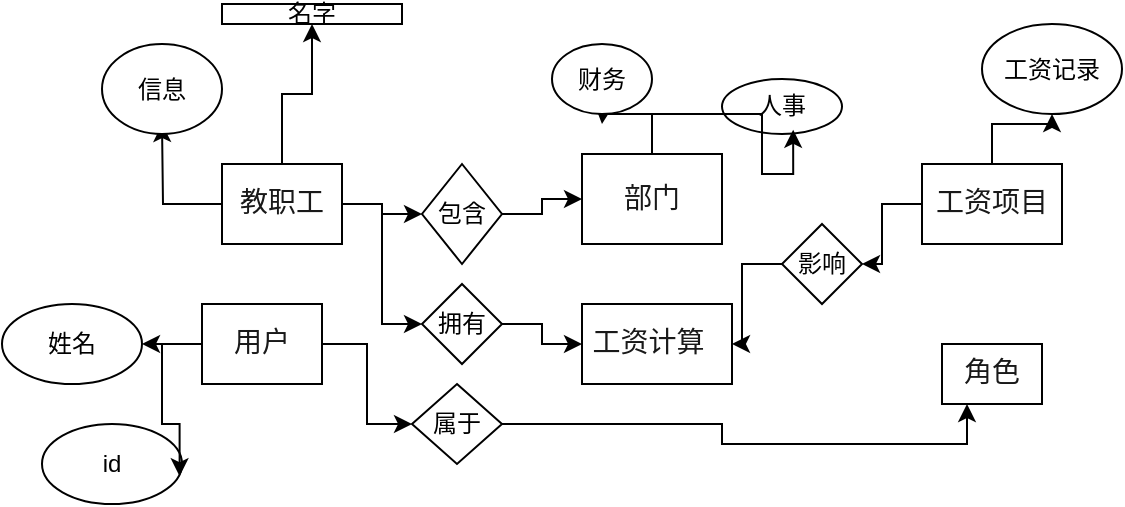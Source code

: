 <mxfile version="27.1.4">
  <diagram id="R2lEEEUBdFMjLlhIrx00" name="Page-1">
    <mxGraphModel dx="719" dy="396" grid="1" gridSize="10" guides="1" tooltips="1" connect="1" arrows="1" fold="1" page="1" pageScale="1" pageWidth="850" pageHeight="1100" math="0" shadow="0" extFonts="Permanent Marker^https://fonts.googleapis.com/css?family=Permanent+Marker">
      <root>
        <mxCell id="0" />
        <mxCell id="1" parent="0" />
        <mxCell id="dhc-y-vey4Fz4uS127Tm-8" value="" style="edgeStyle=orthogonalEdgeStyle;rounded=0;orthogonalLoop=1;jettySize=auto;html=1;" edge="1" parent="1" source="dhc-y-vey4Fz4uS127Tm-1" target="dhc-y-vey4Fz4uS127Tm-7">
          <mxGeometry relative="1" as="geometry" />
        </mxCell>
        <mxCell id="dhc-y-vey4Fz4uS127Tm-11" style="edgeStyle=orthogonalEdgeStyle;rounded=0;orthogonalLoop=1;jettySize=auto;html=1;entryX=0;entryY=0.5;entryDx=0;entryDy=0;" edge="1" parent="1" source="dhc-y-vey4Fz4uS127Tm-1" target="dhc-y-vey4Fz4uS127Tm-10">
          <mxGeometry relative="1" as="geometry" />
        </mxCell>
        <mxCell id="dhc-y-vey4Fz4uS127Tm-20" value="" style="edgeStyle=orthogonalEdgeStyle;rounded=0;orthogonalLoop=1;jettySize=auto;html=1;" edge="1" parent="1" source="dhc-y-vey4Fz4uS127Tm-1" target="dhc-y-vey4Fz4uS127Tm-19">
          <mxGeometry relative="1" as="geometry" />
        </mxCell>
        <mxCell id="dhc-y-vey4Fz4uS127Tm-21" style="edgeStyle=orthogonalEdgeStyle;rounded=0;orthogonalLoop=1;jettySize=auto;html=1;" edge="1" parent="1" source="dhc-y-vey4Fz4uS127Tm-1">
          <mxGeometry relative="1" as="geometry">
            <mxPoint x="230" y="140" as="targetPoint" />
          </mxGeometry>
        </mxCell>
        <mxCell id="dhc-y-vey4Fz4uS127Tm-1" value="&lt;span style=&quot;color: rgba(0, 0, 0, 0.9); font-family: ui-monospace, SFMono-Regular, &amp;quot;SF Mono&amp;quot;, Menlo, Consolas, &amp;quot;Liberation Mono&amp;quot;, monospace; font-size: 14px; text-align: start; white-space: pre; background-color: rgb(255, 255, 255);&quot;&gt;教职工&lt;/span&gt;" style="rounded=0;whiteSpace=wrap;html=1;" vertex="1" parent="1">
          <mxGeometry x="260" y="160" width="60" height="40" as="geometry" />
        </mxCell>
        <mxCell id="dhc-y-vey4Fz4uS127Tm-27" style="edgeStyle=orthogonalEdgeStyle;rounded=0;orthogonalLoop=1;jettySize=auto;html=1;" edge="1" parent="1" source="dhc-y-vey4Fz4uS127Tm-2">
          <mxGeometry relative="1" as="geometry">
            <mxPoint x="450" y="140" as="targetPoint" />
          </mxGeometry>
        </mxCell>
        <mxCell id="dhc-y-vey4Fz4uS127Tm-2" value="&lt;span style=&quot;color: rgba(0, 0, 0, 0.9); font-family: ui-monospace, SFMono-Regular, &amp;quot;SF Mono&amp;quot;, Menlo, Consolas, &amp;quot;Liberation Mono&amp;quot;, monospace; font-size: 14px; text-align: start; white-space: pre; background-color: rgb(255, 255, 255);&quot;&gt;部门&lt;/span&gt;" style="rounded=0;whiteSpace=wrap;html=1;" vertex="1" parent="1">
          <mxGeometry x="440" y="155" width="70" height="45" as="geometry" />
        </mxCell>
        <mxCell id="dhc-y-vey4Fz4uS127Tm-14" style="edgeStyle=orthogonalEdgeStyle;rounded=0;orthogonalLoop=1;jettySize=auto;html=1;entryX=0;entryY=0.5;entryDx=0;entryDy=0;" edge="1" parent="1" source="dhc-y-vey4Fz4uS127Tm-3" target="dhc-y-vey4Fz4uS127Tm-13">
          <mxGeometry relative="1" as="geometry" />
        </mxCell>
        <mxCell id="dhc-y-vey4Fz4uS127Tm-29" style="edgeStyle=orthogonalEdgeStyle;rounded=0;orthogonalLoop=1;jettySize=auto;html=1;entryX=1;entryY=0.5;entryDx=0;entryDy=0;" edge="1" parent="1" source="dhc-y-vey4Fz4uS127Tm-3" target="dhc-y-vey4Fz4uS127Tm-23">
          <mxGeometry relative="1" as="geometry" />
        </mxCell>
        <mxCell id="dhc-y-vey4Fz4uS127Tm-3" value="&lt;span style=&quot;color: rgba(0, 0, 0, 0.9); font-family: ui-monospace, SFMono-Regular, &amp;quot;SF Mono&amp;quot;, Menlo, Consolas, &amp;quot;Liberation Mono&amp;quot;, monospace; font-size: 14px; text-align: start; white-space: pre; background-color: rgb(255, 255, 255);&quot;&gt;用户&lt;/span&gt;" style="rounded=0;whiteSpace=wrap;html=1;" vertex="1" parent="1">
          <mxGeometry x="250" y="230" width="60" height="40" as="geometry" />
        </mxCell>
        <mxCell id="dhc-y-vey4Fz4uS127Tm-17" style="edgeStyle=orthogonalEdgeStyle;rounded=0;orthogonalLoop=1;jettySize=auto;html=1;entryX=1;entryY=0.5;entryDx=0;entryDy=0;" edge="1" parent="1" source="dhc-y-vey4Fz4uS127Tm-4" target="dhc-y-vey4Fz4uS127Tm-16">
          <mxGeometry relative="1" as="geometry" />
        </mxCell>
        <mxCell id="dhc-y-vey4Fz4uS127Tm-32" style="edgeStyle=orthogonalEdgeStyle;rounded=0;orthogonalLoop=1;jettySize=auto;html=1;entryX=0.5;entryY=1;entryDx=0;entryDy=0;" edge="1" parent="1" source="dhc-y-vey4Fz4uS127Tm-4" target="dhc-y-vey4Fz4uS127Tm-31">
          <mxGeometry relative="1" as="geometry" />
        </mxCell>
        <mxCell id="dhc-y-vey4Fz4uS127Tm-4" value="&lt;span style=&quot;color: rgba(0, 0, 0, 0.9); font-family: ui-monospace, SFMono-Regular, &amp;quot;SF Mono&amp;quot;, Menlo, Consolas, &amp;quot;Liberation Mono&amp;quot;, monospace; font-size: 14px; text-align: start; white-space: pre; background-color: rgb(255, 255, 255);&quot;&gt;工资项目&lt;/span&gt;" style="rounded=0;whiteSpace=wrap;html=1;" vertex="1" parent="1">
          <mxGeometry x="610" y="160" width="70" height="40" as="geometry" />
        </mxCell>
        <mxCell id="dhc-y-vey4Fz4uS127Tm-5" value="&lt;span style=&quot;color: rgba(0, 0, 0, 0.9); font-family: ui-monospace, SFMono-Regular, &amp;quot;SF Mono&amp;quot;, Menlo, Consolas, &amp;quot;Liberation Mono&amp;quot;, monospace; font-size: 14px; text-align: start; white-space: pre; background-color: rgb(255, 255, 255);&quot;&gt;工资计算 &lt;/span&gt;" style="rounded=0;whiteSpace=wrap;html=1;" vertex="1" parent="1">
          <mxGeometry x="440" y="230" width="75" height="40" as="geometry" />
        </mxCell>
        <mxCell id="dhc-y-vey4Fz4uS127Tm-6" value="&lt;span style=&quot;color: rgba(0, 0, 0, 0.9); font-family: ui-monospace, SFMono-Regular, &amp;quot;SF Mono&amp;quot;, Menlo, Consolas, &amp;quot;Liberation Mono&amp;quot;, monospace; font-size: 14px; text-align: start; white-space: pre; background-color: rgb(255, 255, 255);&quot;&gt;角色&lt;/span&gt;" style="rounded=0;whiteSpace=wrap;html=1;" vertex="1" parent="1">
          <mxGeometry x="620" y="250" width="50" height="30" as="geometry" />
        </mxCell>
        <mxCell id="dhc-y-vey4Fz4uS127Tm-9" value="" style="edgeStyle=orthogonalEdgeStyle;rounded=0;orthogonalLoop=1;jettySize=auto;html=1;" edge="1" parent="1" source="dhc-y-vey4Fz4uS127Tm-7" target="dhc-y-vey4Fz4uS127Tm-2">
          <mxGeometry relative="1" as="geometry" />
        </mxCell>
        <mxCell id="dhc-y-vey4Fz4uS127Tm-7" value="包含" style="rhombus;whiteSpace=wrap;html=1;" vertex="1" parent="1">
          <mxGeometry x="360" y="160" width="40" height="50" as="geometry" />
        </mxCell>
        <mxCell id="dhc-y-vey4Fz4uS127Tm-12" style="edgeStyle=orthogonalEdgeStyle;rounded=0;orthogonalLoop=1;jettySize=auto;html=1;" edge="1" parent="1" source="dhc-y-vey4Fz4uS127Tm-10" target="dhc-y-vey4Fz4uS127Tm-5">
          <mxGeometry relative="1" as="geometry" />
        </mxCell>
        <mxCell id="dhc-y-vey4Fz4uS127Tm-10" value="拥有" style="rhombus;whiteSpace=wrap;html=1;" vertex="1" parent="1">
          <mxGeometry x="360" y="220" width="40" height="40" as="geometry" />
        </mxCell>
        <mxCell id="dhc-y-vey4Fz4uS127Tm-15" style="edgeStyle=orthogonalEdgeStyle;rounded=0;orthogonalLoop=1;jettySize=auto;html=1;entryX=0.25;entryY=1;entryDx=0;entryDy=0;" edge="1" parent="1" source="dhc-y-vey4Fz4uS127Tm-13" target="dhc-y-vey4Fz4uS127Tm-6">
          <mxGeometry relative="1" as="geometry" />
        </mxCell>
        <mxCell id="dhc-y-vey4Fz4uS127Tm-13" value="属于" style="rhombus;whiteSpace=wrap;html=1;" vertex="1" parent="1">
          <mxGeometry x="355" y="270" width="45" height="40" as="geometry" />
        </mxCell>
        <mxCell id="dhc-y-vey4Fz4uS127Tm-18" style="edgeStyle=orthogonalEdgeStyle;rounded=0;orthogonalLoop=1;jettySize=auto;html=1;" edge="1" parent="1" source="dhc-y-vey4Fz4uS127Tm-16" target="dhc-y-vey4Fz4uS127Tm-5">
          <mxGeometry relative="1" as="geometry" />
        </mxCell>
        <mxCell id="dhc-y-vey4Fz4uS127Tm-16" value="影响" style="rhombus;whiteSpace=wrap;html=1;" vertex="1" parent="1">
          <mxGeometry x="540" y="190" width="40" height="40" as="geometry" />
        </mxCell>
        <mxCell id="dhc-y-vey4Fz4uS127Tm-19" value="名字" style="whiteSpace=wrap;html=1;rounded=0;" vertex="1" parent="1">
          <mxGeometry x="260" y="80" width="90" height="10" as="geometry" />
        </mxCell>
        <mxCell id="dhc-y-vey4Fz4uS127Tm-22" value="信息" style="ellipse;whiteSpace=wrap;html=1;" vertex="1" parent="1">
          <mxGeometry x="200" y="100" width="60" height="45" as="geometry" />
        </mxCell>
        <mxCell id="dhc-y-vey4Fz4uS127Tm-23" value="姓名" style="ellipse;whiteSpace=wrap;html=1;" vertex="1" parent="1">
          <mxGeometry x="150" y="230" width="70" height="40" as="geometry" />
        </mxCell>
        <mxCell id="dhc-y-vey4Fz4uS127Tm-24" value="id" style="ellipse;whiteSpace=wrap;html=1;" vertex="1" parent="1">
          <mxGeometry x="170" y="290" width="70" height="40" as="geometry" />
        </mxCell>
        <mxCell id="dhc-y-vey4Fz4uS127Tm-25" value="财务" style="ellipse;whiteSpace=wrap;html=1;" vertex="1" parent="1">
          <mxGeometry x="425" y="100" width="50" height="35" as="geometry" />
        </mxCell>
        <mxCell id="dhc-y-vey4Fz4uS127Tm-26" value="人事" style="ellipse;whiteSpace=wrap;html=1;" vertex="1" parent="1">
          <mxGeometry x="510" y="117.5" width="60" height="27.5" as="geometry" />
        </mxCell>
        <mxCell id="dhc-y-vey4Fz4uS127Tm-28" style="edgeStyle=orthogonalEdgeStyle;rounded=0;orthogonalLoop=1;jettySize=auto;html=1;entryX=0.593;entryY=0.924;entryDx=0;entryDy=0;entryPerimeter=0;" edge="1" parent="1" source="dhc-y-vey4Fz4uS127Tm-2" target="dhc-y-vey4Fz4uS127Tm-26">
          <mxGeometry relative="1" as="geometry" />
        </mxCell>
        <mxCell id="dhc-y-vey4Fz4uS127Tm-30" style="edgeStyle=orthogonalEdgeStyle;rounded=0;orthogonalLoop=1;jettySize=auto;html=1;entryX=0.983;entryY=0.653;entryDx=0;entryDy=0;entryPerimeter=0;" edge="1" parent="1" source="dhc-y-vey4Fz4uS127Tm-3" target="dhc-y-vey4Fz4uS127Tm-24">
          <mxGeometry relative="1" as="geometry" />
        </mxCell>
        <mxCell id="dhc-y-vey4Fz4uS127Tm-31" value="工资记录" style="ellipse;whiteSpace=wrap;html=1;" vertex="1" parent="1">
          <mxGeometry x="640" y="90" width="70" height="45" as="geometry" />
        </mxCell>
      </root>
    </mxGraphModel>
  </diagram>
</mxfile>
